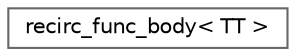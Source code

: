 digraph "类继承关系图"
{
 // LATEX_PDF_SIZE
  bgcolor="transparent";
  edge [fontname=Helvetica,fontsize=10,labelfontname=Helvetica,labelfontsize=10];
  node [fontname=Helvetica,fontsize=10,shape=box,height=0.2,width=0.4];
  rankdir="LR";
  Node0 [id="Node000000",label="recirc_func_body\< TT \>",height=0.2,width=0.4,color="grey40", fillcolor="white", style="filled",URL="$classrecirc__func__body.html",tooltip=" "];
}
